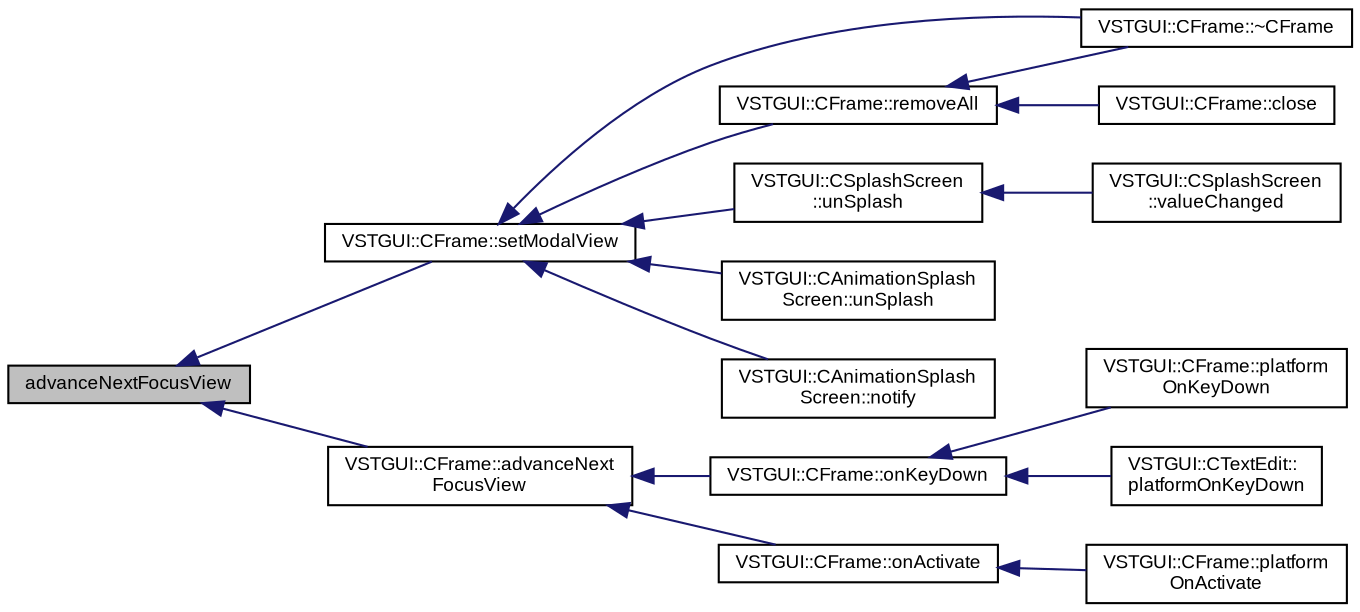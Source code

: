 digraph "advanceNextFocusView"
{
  bgcolor="transparent";
  edge [fontname="Arial",fontsize="9",labelfontname="Arial",labelfontsize="9"];
  node [fontname="Arial",fontsize="9",shape=record];
  rankdir="LR";
  Node1 [label="advanceNextFocusView",height=0.2,width=0.4,color="black", fillcolor="grey75", style="filled" fontcolor="black"];
  Node1 -> Node2 [dir="back",color="midnightblue",fontsize="9",style="solid",fontname="Arial"];
  Node2 [label="VSTGUI::CFrame::setModalView",height=0.2,width=0.4,color="black",URL="$class_v_s_t_g_u_i_1_1_c_frame.html#a8702ff2f7885f8d7a93bde675d32f1dc"];
  Node2 -> Node3 [dir="back",color="midnightblue",fontsize="9",style="solid",fontname="Arial"];
  Node3 [label="VSTGUI::CFrame::~CFrame",height=0.2,width=0.4,color="black",URL="$class_v_s_t_g_u_i_1_1_c_frame.html#ad1bf70520cdd1e1663d122f8a84d017b"];
  Node2 -> Node4 [dir="back",color="midnightblue",fontsize="9",style="solid",fontname="Arial"];
  Node4 [label="VSTGUI::CFrame::removeAll",height=0.2,width=0.4,color="black",URL="$class_v_s_t_g_u_i_1_1_c_frame.html#a58740e67e93e5e4e275439ae9f6a3c80",tooltip="remove all child views "];
  Node4 -> Node3 [dir="back",color="midnightblue",fontsize="9",style="solid",fontname="Arial"];
  Node4 -> Node5 [dir="back",color="midnightblue",fontsize="9",style="solid",fontname="Arial"];
  Node5 [label="VSTGUI::CFrame::close",height=0.2,width=0.4,color="black",URL="$class_v_s_t_g_u_i_1_1_c_frame.html#a5ae591df94fc66ccb85cbb6565368bca",tooltip="closes the frame and calls forget "];
  Node2 -> Node6 [dir="back",color="midnightblue",fontsize="9",style="solid",fontname="Arial"];
  Node6 [label="VSTGUI::CSplashScreen\l::unSplash",height=0.2,width=0.4,color="black",URL="$class_v_s_t_g_u_i_1_1_c_splash_screen.html#aa78e227bab14a431ebf84d338439b02b"];
  Node6 -> Node7 [dir="back",color="midnightblue",fontsize="9",style="solid",fontname="Arial"];
  Node7 [label="VSTGUI::CSplashScreen\l::valueChanged",height=0.2,width=0.4,color="black",URL="$class_v_s_t_g_u_i_1_1_c_splash_screen.html#a9e11979012090b0ff41c3f59aef6023d"];
  Node2 -> Node8 [dir="back",color="midnightblue",fontsize="9",style="solid",fontname="Arial"];
  Node8 [label="VSTGUI::CAnimationSplash\lScreen::unSplash",height=0.2,width=0.4,color="black",URL="$class_v_s_t_g_u_i_1_1_c_animation_splash_screen.html#aa78e227bab14a431ebf84d338439b02b"];
  Node2 -> Node9 [dir="back",color="midnightblue",fontsize="9",style="solid",fontname="Arial"];
  Node9 [label="VSTGUI::CAnimationSplash\lScreen::notify",height=0.2,width=0.4,color="black",URL="$class_v_s_t_g_u_i_1_1_c_animation_splash_screen.html#a15414e56ad0060f4b50f81ff44ad2a3e"];
  Node1 -> Node10 [dir="back",color="midnightblue",fontsize="9",style="solid",fontname="Arial"];
  Node10 [label="VSTGUI::CFrame::advanceNext\lFocusView",height=0.2,width=0.4,color="black",URL="$class_v_s_t_g_u_i_1_1_c_frame.html#a073394468f30821dc263cd47a845adce"];
  Node10 -> Node11 [dir="back",color="midnightblue",fontsize="9",style="solid",fontname="Arial"];
  Node11 [label="VSTGUI::CFrame::onKeyDown",height=0.2,width=0.4,color="black",URL="$class_v_s_t_g_u_i_1_1_c_frame.html#ab3e92822dfb33fc98af5cc4d4d65768d",tooltip="called if a key down event occurs and this view has focus "];
  Node11 -> Node12 [dir="back",color="midnightblue",fontsize="9",style="solid",fontname="Arial"];
  Node12 [label="VSTGUI::CFrame::platform\lOnKeyDown",height=0.2,width=0.4,color="black",URL="$class_v_s_t_g_u_i_1_1_c_frame.html#aadc463bebcfcce932306475d35f75d64"];
  Node11 -> Node13 [dir="back",color="midnightblue",fontsize="9",style="solid",fontname="Arial"];
  Node13 [label="VSTGUI::CTextEdit::\lplatformOnKeyDown",height=0.2,width=0.4,color="black",URL="$class_v_s_t_g_u_i_1_1_c_text_edit.html#a6fe3b1173ddcfc768a77a358ea46698f"];
  Node10 -> Node14 [dir="back",color="midnightblue",fontsize="9",style="solid",fontname="Arial"];
  Node14 [label="VSTGUI::CFrame::onActivate",height=0.2,width=0.4,color="black",URL="$class_v_s_t_g_u_i_1_1_c_frame.html#aa5f22633746119816576e24fa9698978",tooltip="called when the platform view/window is activated/deactivated "];
  Node14 -> Node15 [dir="back",color="midnightblue",fontsize="9",style="solid",fontname="Arial"];
  Node15 [label="VSTGUI::CFrame::platform\lOnActivate",height=0.2,width=0.4,color="black",URL="$class_v_s_t_g_u_i_1_1_c_frame.html#ae32a34c72cf4bcd0fb350b1a54929d37"];
}
